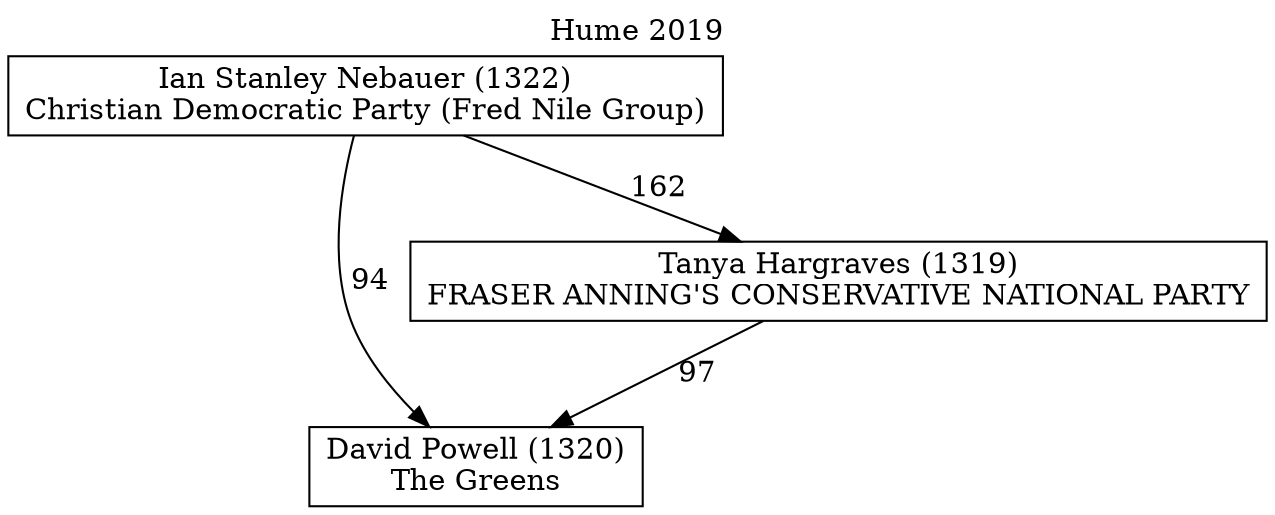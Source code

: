 // House preference flow
digraph "David Powell (1320)_Hume_2019" {
	graph [label="Hume 2019" labelloc=t mclimit=10]
	node [shape=box]
	"David Powell (1320)" [label="David Powell (1320)
The Greens"]
	"Tanya Hargraves (1319)" [label="Tanya Hargraves (1319)
FRASER ANNING'S CONSERVATIVE NATIONAL PARTY"]
	"Ian Stanley Nebauer (1322)" [label="Ian Stanley Nebauer (1322)
Christian Democratic Party (Fred Nile Group)"]
	"David Powell (1320)" [label="David Powell (1320)
The Greens"]
	"Ian Stanley Nebauer (1322)" [label="Ian Stanley Nebauer (1322)
Christian Democratic Party (Fred Nile Group)"]
	"Ian Stanley Nebauer (1322)" [label="Ian Stanley Nebauer (1322)
Christian Democratic Party (Fred Nile Group)"]
	"Tanya Hargraves (1319)" [label="Tanya Hargraves (1319)
FRASER ANNING'S CONSERVATIVE NATIONAL PARTY"]
	"Ian Stanley Nebauer (1322)" [label="Ian Stanley Nebauer (1322)
Christian Democratic Party (Fred Nile Group)"]
	"Ian Stanley Nebauer (1322)" [label="Ian Stanley Nebauer (1322)
Christian Democratic Party (Fred Nile Group)"]
	"Tanya Hargraves (1319)" -> "David Powell (1320)" [label=97]
	"Ian Stanley Nebauer (1322)" -> "Tanya Hargraves (1319)" [label=162]
	"Ian Stanley Nebauer (1322)" -> "David Powell (1320)" [label=94]
}
